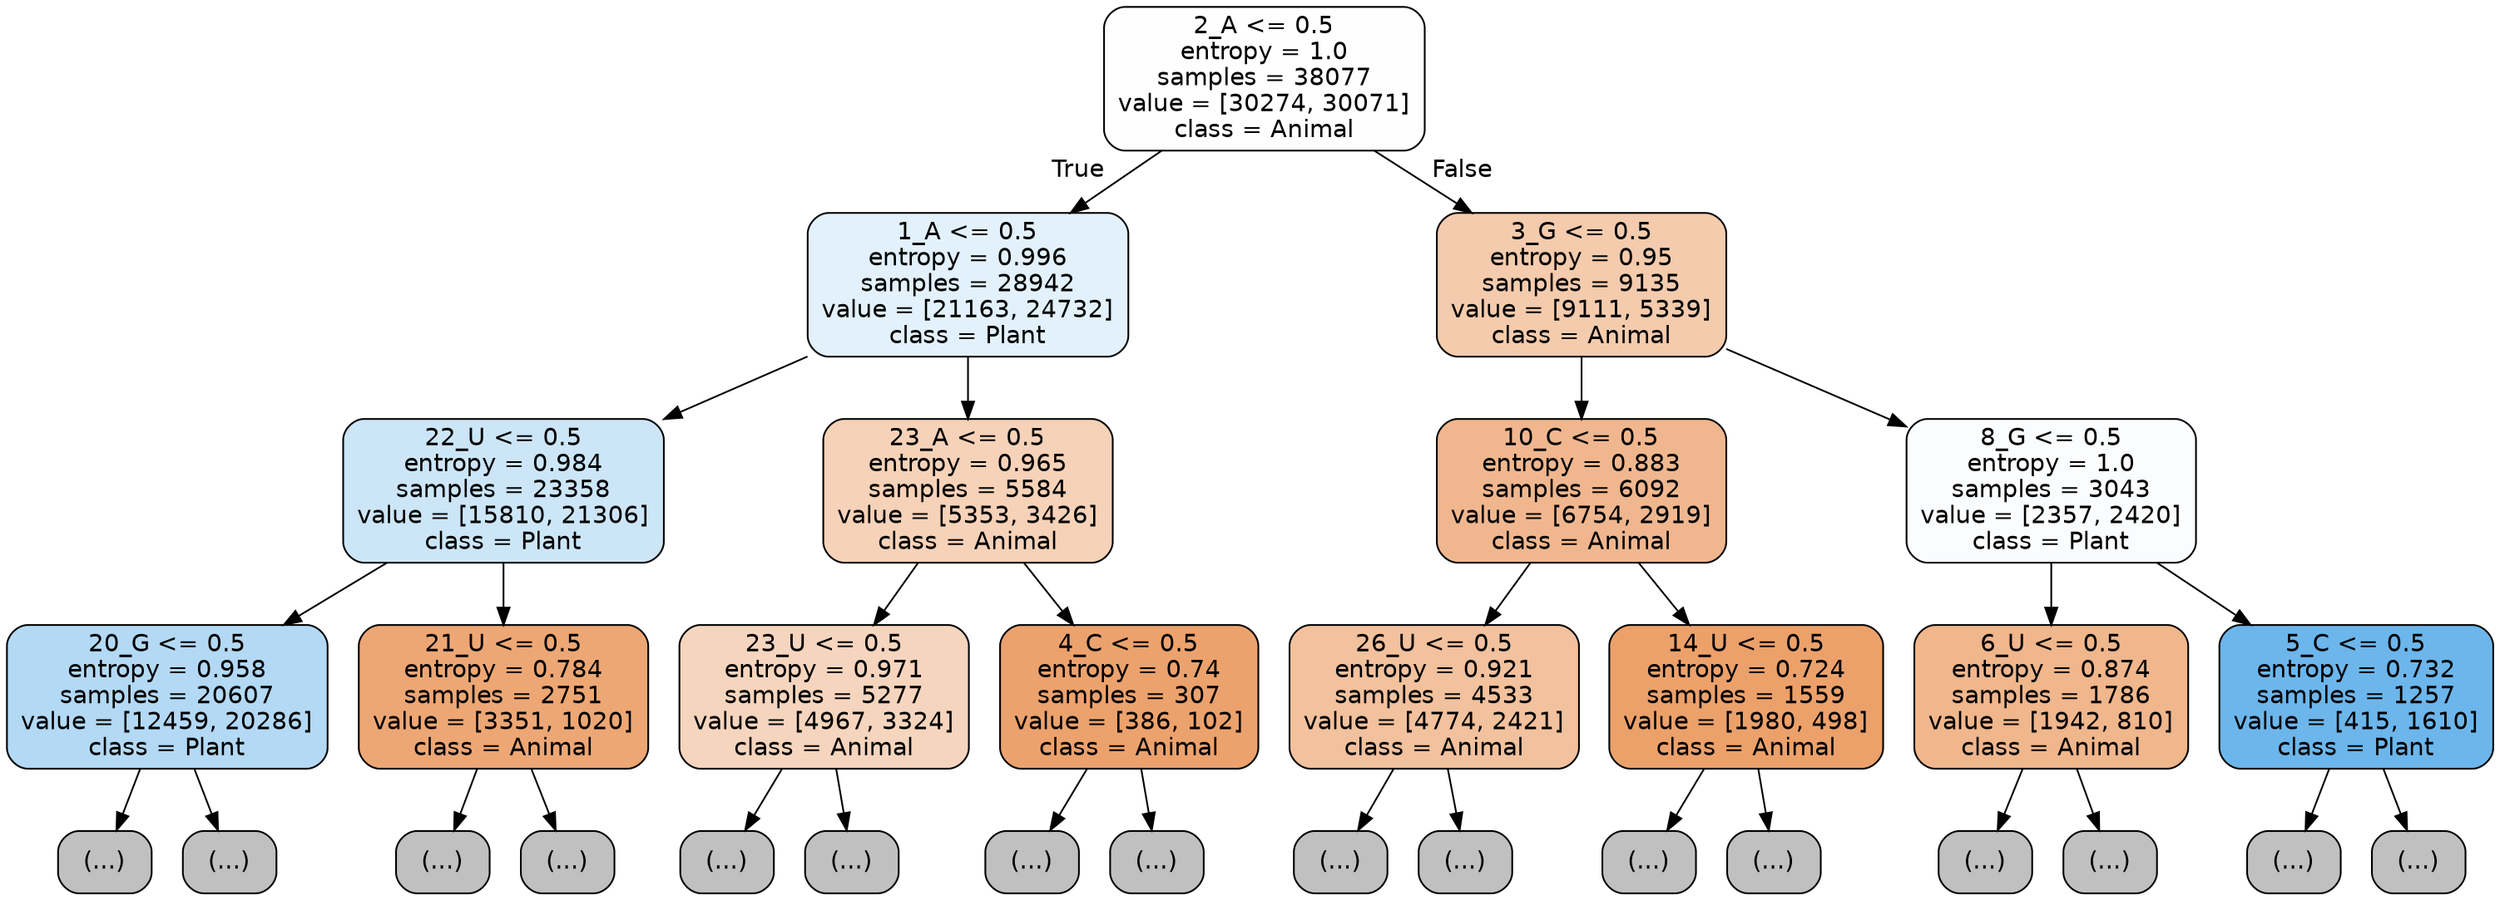 digraph Tree {
node [shape=box, style="filled, rounded", color="black", fontname="helvetica"] ;
edge [fontname="helvetica"] ;
0 [label="2_A <= 0.5\nentropy = 1.0\nsamples = 38077\nvalue = [30274, 30071]\nclass = Animal", fillcolor="#fffefe"] ;
1 [label="1_A <= 0.5\nentropy = 0.996\nsamples = 28942\nvalue = [21163, 24732]\nclass = Plant", fillcolor="#e2f1fb"] ;
0 -> 1 [labeldistance=2.5, labelangle=45, headlabel="True"] ;
2 [label="22_U <= 0.5\nentropy = 0.984\nsamples = 23358\nvalue = [15810, 21306]\nclass = Plant", fillcolor="#cce6f8"] ;
1 -> 2 ;
3 [label="20_G <= 0.5\nentropy = 0.958\nsamples = 20607\nvalue = [12459, 20286]\nclass = Plant", fillcolor="#b3d9f5"] ;
2 -> 3 ;
4 [label="(...)", fillcolor="#C0C0C0"] ;
3 -> 4 ;
6653 [label="(...)", fillcolor="#C0C0C0"] ;
3 -> 6653 ;
8808 [label="21_U <= 0.5\nentropy = 0.784\nsamples = 2751\nvalue = [3351, 1020]\nclass = Animal", fillcolor="#eda775"] ;
2 -> 8808 ;
8809 [label="(...)", fillcolor="#C0C0C0"] ;
8808 -> 8809 ;
9698 [label="(...)", fillcolor="#C0C0C0"] ;
8808 -> 9698 ;
9995 [label="23_A <= 0.5\nentropy = 0.965\nsamples = 5584\nvalue = [5353, 3426]\nclass = Animal", fillcolor="#f6d2b8"] ;
1 -> 9995 ;
9996 [label="23_U <= 0.5\nentropy = 0.971\nsamples = 5277\nvalue = [4967, 3324]\nclass = Animal", fillcolor="#f6d5be"] ;
9995 -> 9996 ;
9997 [label="(...)", fillcolor="#C0C0C0"] ;
9996 -> 9997 ;
12770 [label="(...)", fillcolor="#C0C0C0"] ;
9996 -> 12770 ;
12913 [label="4_C <= 0.5\nentropy = 0.74\nsamples = 307\nvalue = [386, 102]\nclass = Animal", fillcolor="#eca26d"] ;
9995 -> 12913 ;
12914 [label="(...)", fillcolor="#C0C0C0"] ;
12913 -> 12914 ;
13031 [label="(...)", fillcolor="#C0C0C0"] ;
12913 -> 13031 ;
13064 [label="3_G <= 0.5\nentropy = 0.95\nsamples = 9135\nvalue = [9111, 5339]\nclass = Animal", fillcolor="#f4cbad"] ;
0 -> 13064 [labeldistance=2.5, labelangle=-45, headlabel="False"] ;
13065 [label="10_C <= 0.5\nentropy = 0.883\nsamples = 6092\nvalue = [6754, 2919]\nclass = Animal", fillcolor="#f0b78f"] ;
13064 -> 13065 ;
13066 [label="26_U <= 0.5\nentropy = 0.921\nsamples = 4533\nvalue = [4774, 2421]\nclass = Animal", fillcolor="#f2c19d"] ;
13065 -> 13066 ;
13067 [label="(...)", fillcolor="#C0C0C0"] ;
13066 -> 13067 ;
15382 [label="(...)", fillcolor="#C0C0C0"] ;
13066 -> 15382 ;
15385 [label="14_U <= 0.5\nentropy = 0.724\nsamples = 1559\nvalue = [1980, 498]\nclass = Animal", fillcolor="#eca16b"] ;
13065 -> 15385 ;
15386 [label="(...)", fillcolor="#C0C0C0"] ;
15385 -> 15386 ;
15807 [label="(...)", fillcolor="#C0C0C0"] ;
15385 -> 15807 ;
16016 [label="8_G <= 0.5\nentropy = 1.0\nsamples = 3043\nvalue = [2357, 2420]\nclass = Plant", fillcolor="#fafcfe"] ;
13064 -> 16016 ;
16017 [label="6_U <= 0.5\nentropy = 0.874\nsamples = 1786\nvalue = [1942, 810]\nclass = Animal", fillcolor="#f0b68c"] ;
16016 -> 16017 ;
16018 [label="(...)", fillcolor="#C0C0C0"] ;
16017 -> 16018 ;
16685 [label="(...)", fillcolor="#C0C0C0"] ;
16017 -> 16685 ;
16880 [label="5_C <= 0.5\nentropy = 0.732\nsamples = 1257\nvalue = [415, 1610]\nclass = Plant", fillcolor="#6cb6ec"] ;
16016 -> 16880 ;
16881 [label="(...)", fillcolor="#C0C0C0"] ;
16880 -> 16881 ;
17114 [label="(...)", fillcolor="#C0C0C0"] ;
16880 -> 17114 ;
}